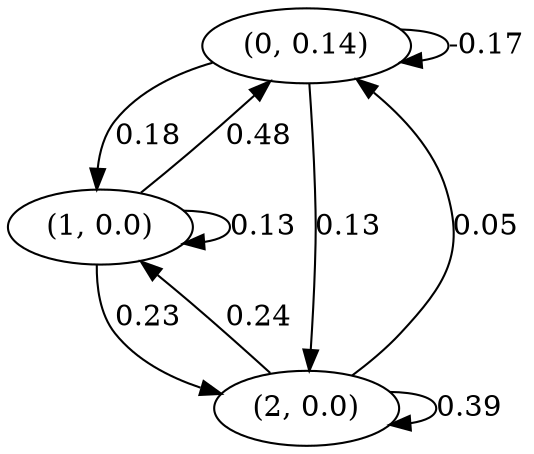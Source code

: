 digraph {
    0 [ label = "(0, 0.14)" ]
    1 [ label = "(1, 0.0)" ]
    2 [ label = "(2, 0.0)" ]
    0 -> 0 [ label = "-0.17" ]
    1 -> 1 [ label = "0.13" ]
    2 -> 2 [ label = "0.39" ]
    1 -> 0 [ label = "0.48" ]
    2 -> 0 [ label = "0.05" ]
    0 -> 1 [ label = "0.18" ]
    2 -> 1 [ label = "0.24" ]
    0 -> 2 [ label = "0.13" ]
    1 -> 2 [ label = "0.23" ]
}

